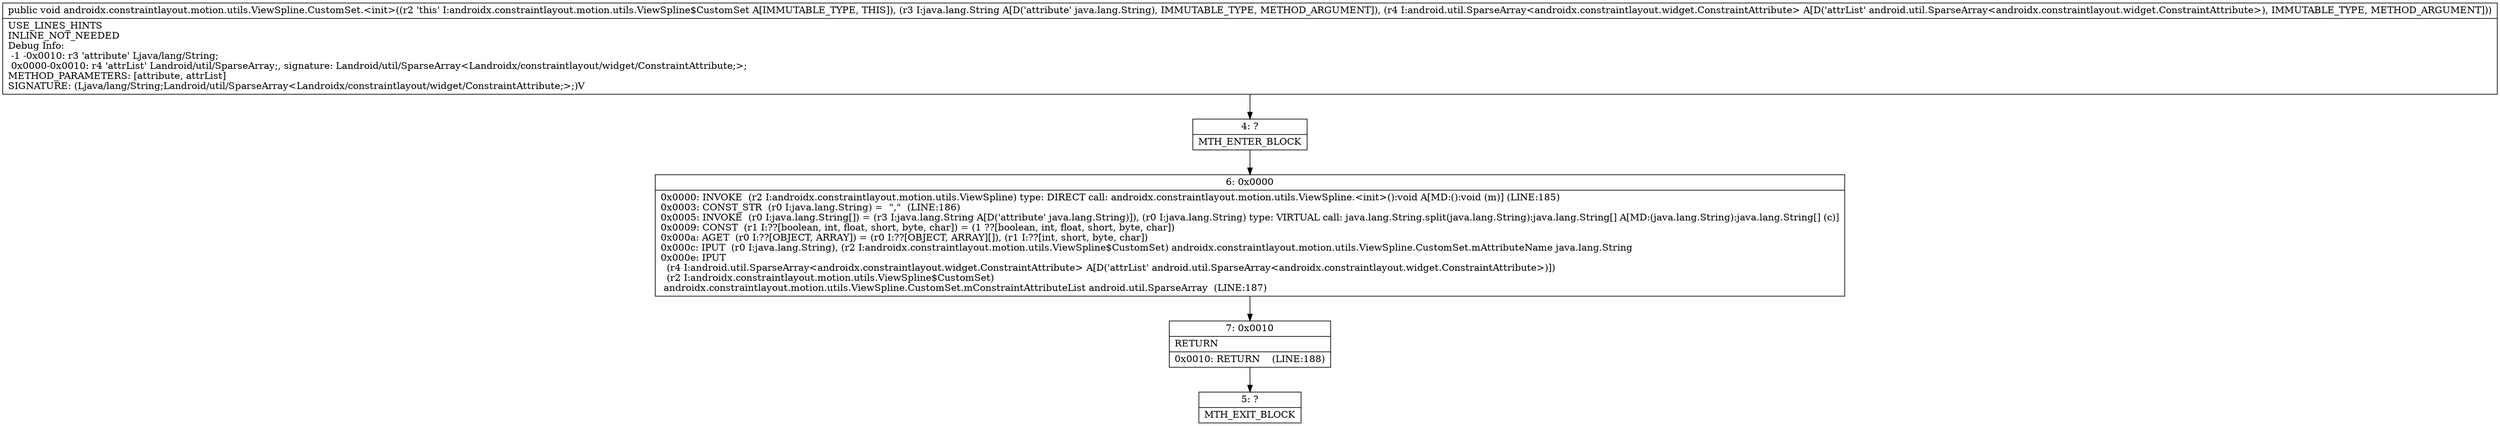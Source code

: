digraph "CFG forandroidx.constraintlayout.motion.utils.ViewSpline.CustomSet.\<init\>(Ljava\/lang\/String;Landroid\/util\/SparseArray;)V" {
Node_4 [shape=record,label="{4\:\ ?|MTH_ENTER_BLOCK\l}"];
Node_6 [shape=record,label="{6\:\ 0x0000|0x0000: INVOKE  (r2 I:androidx.constraintlayout.motion.utils.ViewSpline) type: DIRECT call: androidx.constraintlayout.motion.utils.ViewSpline.\<init\>():void A[MD:():void (m)] (LINE:185)\l0x0003: CONST_STR  (r0 I:java.lang.String) =  \",\"  (LINE:186)\l0x0005: INVOKE  (r0 I:java.lang.String[]) = (r3 I:java.lang.String A[D('attribute' java.lang.String)]), (r0 I:java.lang.String) type: VIRTUAL call: java.lang.String.split(java.lang.String):java.lang.String[] A[MD:(java.lang.String):java.lang.String[] (c)]\l0x0009: CONST  (r1 I:??[boolean, int, float, short, byte, char]) = (1 ??[boolean, int, float, short, byte, char]) \l0x000a: AGET  (r0 I:??[OBJECT, ARRAY]) = (r0 I:??[OBJECT, ARRAY][]), (r1 I:??[int, short, byte, char]) \l0x000c: IPUT  (r0 I:java.lang.String), (r2 I:androidx.constraintlayout.motion.utils.ViewSpline$CustomSet) androidx.constraintlayout.motion.utils.ViewSpline.CustomSet.mAttributeName java.lang.String \l0x000e: IPUT  \l  (r4 I:android.util.SparseArray\<androidx.constraintlayout.widget.ConstraintAttribute\> A[D('attrList' android.util.SparseArray\<androidx.constraintlayout.widget.ConstraintAttribute\>)])\l  (r2 I:androidx.constraintlayout.motion.utils.ViewSpline$CustomSet)\l androidx.constraintlayout.motion.utils.ViewSpline.CustomSet.mConstraintAttributeList android.util.SparseArray  (LINE:187)\l}"];
Node_7 [shape=record,label="{7\:\ 0x0010|RETURN\l|0x0010: RETURN    (LINE:188)\l}"];
Node_5 [shape=record,label="{5\:\ ?|MTH_EXIT_BLOCK\l}"];
MethodNode[shape=record,label="{public void androidx.constraintlayout.motion.utils.ViewSpline.CustomSet.\<init\>((r2 'this' I:androidx.constraintlayout.motion.utils.ViewSpline$CustomSet A[IMMUTABLE_TYPE, THIS]), (r3 I:java.lang.String A[D('attribute' java.lang.String), IMMUTABLE_TYPE, METHOD_ARGUMENT]), (r4 I:android.util.SparseArray\<androidx.constraintlayout.widget.ConstraintAttribute\> A[D('attrList' android.util.SparseArray\<androidx.constraintlayout.widget.ConstraintAttribute\>), IMMUTABLE_TYPE, METHOD_ARGUMENT]))  | USE_LINES_HINTS\lINLINE_NOT_NEEDED\lDebug Info:\l  \-1 \-0x0010: r3 'attribute' Ljava\/lang\/String;\l  0x0000\-0x0010: r4 'attrList' Landroid\/util\/SparseArray;, signature: Landroid\/util\/SparseArray\<Landroidx\/constraintlayout\/widget\/ConstraintAttribute;\>;\lMETHOD_PARAMETERS: [attribute, attrList]\lSIGNATURE: (Ljava\/lang\/String;Landroid\/util\/SparseArray\<Landroidx\/constraintlayout\/widget\/ConstraintAttribute;\>;)V\l}"];
MethodNode -> Node_4;Node_4 -> Node_6;
Node_6 -> Node_7;
Node_7 -> Node_5;
}

